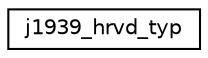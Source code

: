 digraph "Graphical Class Hierarchy"
{
  edge [fontname="Helvetica",fontsize="10",labelfontname="Helvetica",labelfontsize="10"];
  node [fontname="Helvetica",fontsize="10",shape=record];
  rankdir="LR";
  Node0 [label="j1939_hrvd_typ",height=0.2,width=0.4,color="black", fillcolor="white", style="filled",URL="$structj1939__hrvd__typ.html"];
}
